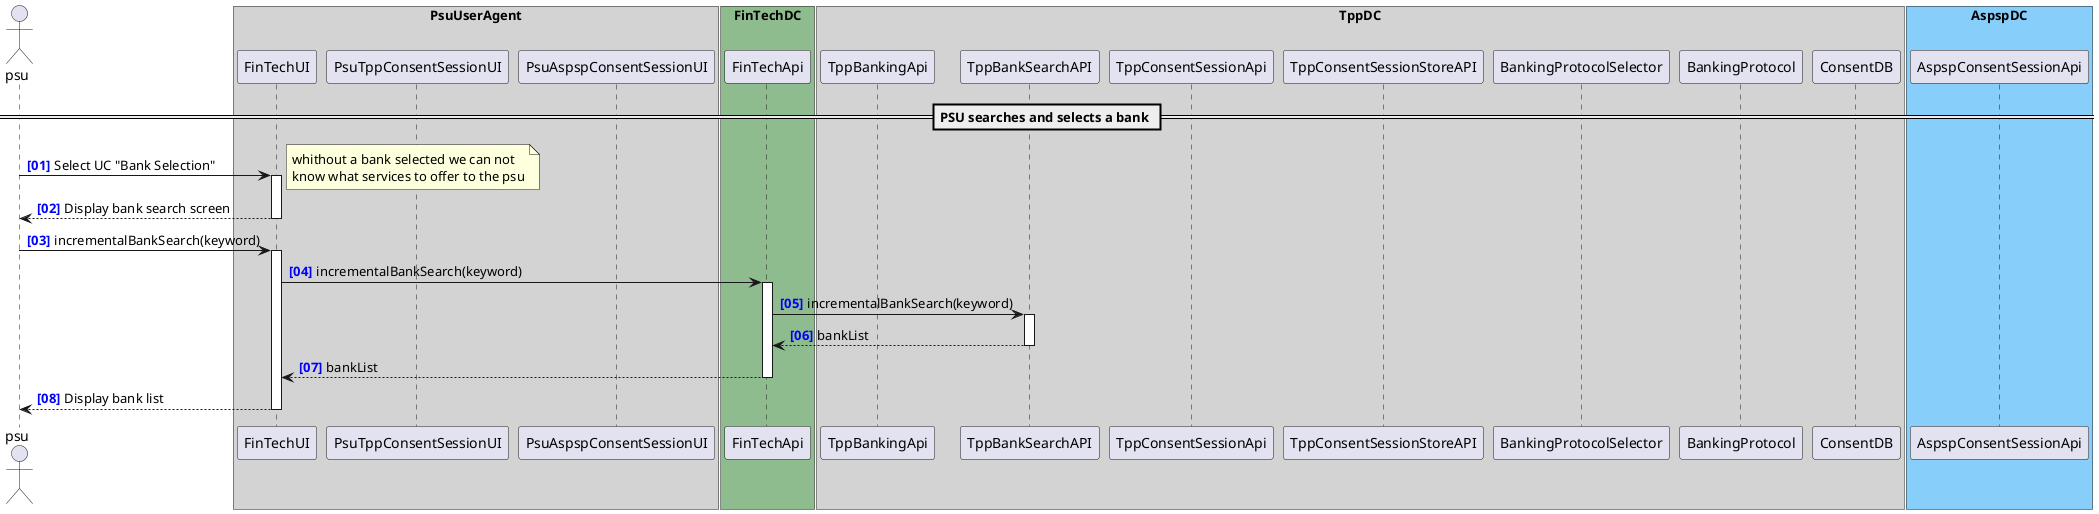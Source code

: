 @startuml

autonumber "<b><color blue>[00]"
actor psu

box "PsuUserAgent" #LightGray
    participant "FinTechUI" as FinTechUI
    participant "PsuTppConsentSessionUI" as TppConsentUI
    participant "PsuAspspConsentSessionUI" as AspspConsentUI
end box
box "FinTechDC" #DarkSeaGreen
    participant "FinTechApi" as FinTechAPI
end box
box "TppDC" #LightGray
    participant "TppBankingApi" as TPPBankingAPI
    participant "TppBankSearchAPI" as BankList
    participant "TppConsentSessionApi" as ConsentAPI
    participant "TppConsentSessionStoreAPI" as ConsentStore
    participant "BankingProtocolSelector" as ProtocolSelector
    participant "BankingProtocol" as BankingProtocol
    participant ConsentDB
end box
box "AspspDC" #LightSkyBlue
    participant "AspspConsentSessionApi" as ASPSP
end box

== PSU searches and selects a bank ==
psu -> FinTechUI ++ : Select UC "Bank Selection"
note right
    whithout a bank selected we can not 
    know what services to offer to the psu
end note
return Display bank search screen

psu -> FinTechUI ++ : incrementalBankSearch(keyword)
FinTechUI -> FinTechAPI ++ : incrementalBankSearch(keyword)
FinTechAPI -> BankList ++ : incrementalBankSearch(keyword)
return bankList
return bankList
return Display bank list
@enduml